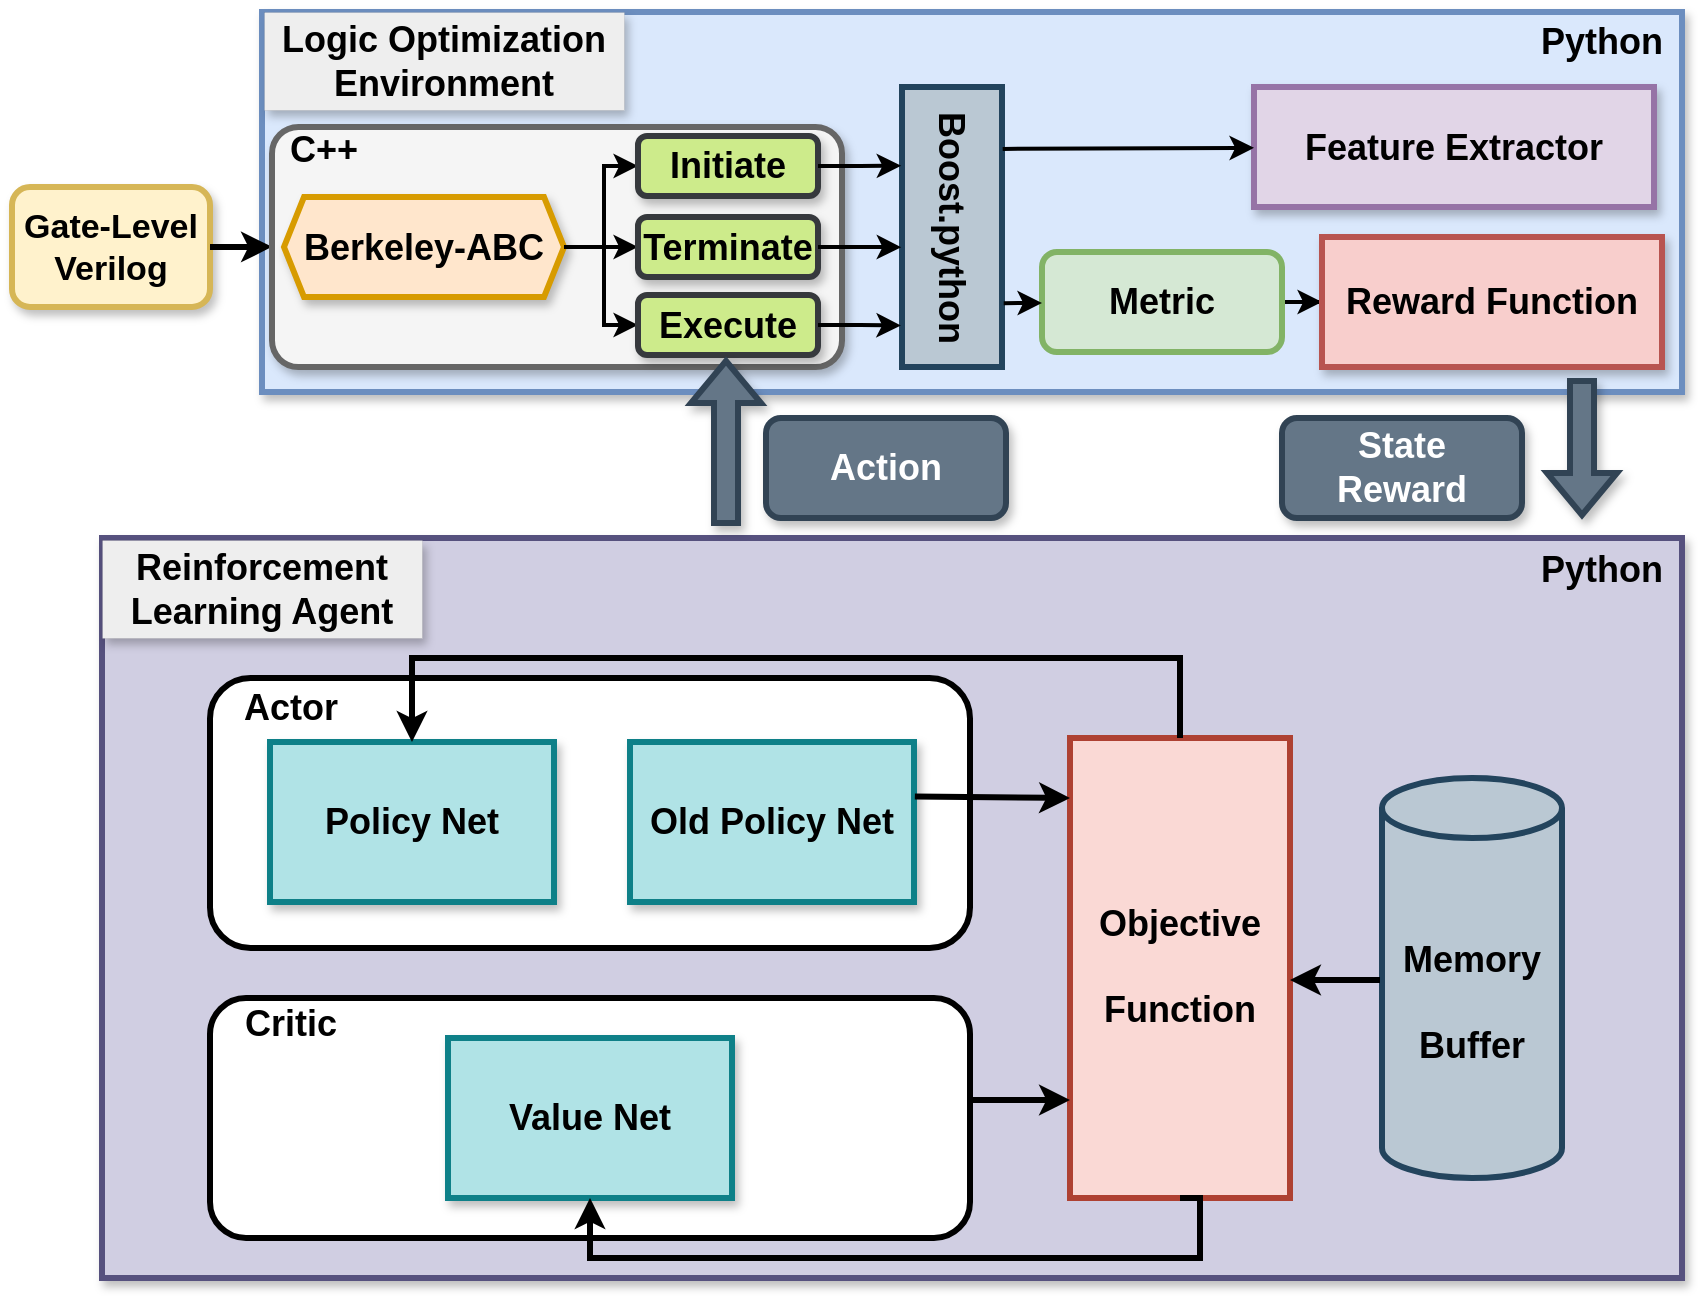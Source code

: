 <mxfile version="24.7.6">
  <diagram name="第 1 页" id="y6g35xjj4APtBhoC3D7p">
    <mxGraphModel dx="2298" dy="1345" grid="1" gridSize="10" guides="1" tooltips="1" connect="1" arrows="1" fold="1" page="1" pageScale="1" pageWidth="850" pageHeight="700" math="0" shadow="0">
      <root>
        <mxCell id="0" />
        <mxCell id="1" parent="0" />
        <mxCell id="uOctNLvVrp7-WB9e10jX-1" value="&lt;b style=&quot;font-size: 17px;&quot;&gt;&lt;font style=&quot;font-size: 17px;&quot;&gt;Gate-&lt;/font&gt;&lt;/b&gt;&lt;b style=&quot;font-size: 17px; background-color: initial;&quot;&gt;Level&lt;/b&gt;&lt;div style=&quot;font-size: 17px;&quot;&gt;&lt;div&gt;&lt;b&gt;&lt;font style=&quot;font-size: 17px;&quot;&gt;Verilog&lt;/font&gt;&lt;/b&gt;&lt;/div&gt;&lt;/div&gt;" style="rounded=1;whiteSpace=wrap;html=1;fillColor=#fff2cc;strokeColor=#d6b656;strokeWidth=3;shadow=1;" parent="1" vertex="1">
          <mxGeometry x="5" y="114.5" width="99" height="60" as="geometry" />
        </mxCell>
        <mxCell id="uOctNLvVrp7-WB9e10jX-2" value="" style="rounded=0;whiteSpace=wrap;html=1;fillColor=#dae8fc;strokeColor=#6c8ebf;strokeWidth=3;shadow=1;" parent="1" vertex="1">
          <mxGeometry x="130" y="27" width="710" height="190" as="geometry" />
        </mxCell>
        <mxCell id="uOctNLvVrp7-WB9e10jX-3" value="&lt;b style=&quot;&quot;&gt;&lt;font style=&quot;font-size: 18px;&quot;&gt;Feature Extractor&lt;/font&gt;&lt;/b&gt;" style="rounded=0;whiteSpace=wrap;html=1;fillColor=#e1d5e7;strokeColor=#9673a6;strokeWidth=3;shadow=1;" parent="1" vertex="1">
          <mxGeometry x="626" y="64.5" width="200" height="60" as="geometry" />
        </mxCell>
        <mxCell id="mRqJrL3Eu6v0HynvB5B--16" style="edgeStyle=orthogonalEdgeStyle;rounded=0;orthogonalLoop=1;jettySize=auto;html=1;entryX=0;entryY=0.5;entryDx=0;entryDy=0;strokeWidth=2;" parent="1" source="uOctNLvVrp7-WB9e10jX-5" target="uOctNLvVrp7-WB9e10jX-6" edge="1">
          <mxGeometry relative="1" as="geometry" />
        </mxCell>
        <mxCell id="uOctNLvVrp7-WB9e10jX-5" value="&lt;font size=&quot;1&quot; style=&quot;&quot;&gt;&lt;b style=&quot;font-size: 18px;&quot;&gt;Metric&lt;/b&gt;&lt;/font&gt;" style="rounded=1;whiteSpace=wrap;html=1;fillColor=#d5e8d4;strokeColor=#82b366;strokeWidth=3;" parent="1" vertex="1">
          <mxGeometry x="520" y="147" width="120" height="50" as="geometry" />
        </mxCell>
        <mxCell id="uOctNLvVrp7-WB9e10jX-6" value="&lt;b style=&quot;&quot;&gt;&lt;font style=&quot;font-size: 18px;&quot;&gt;Reward Function&lt;/font&gt;&lt;/b&gt;" style="rounded=0;whiteSpace=wrap;html=1;fillColor=#f8cecc;strokeColor=#b85450;strokeWidth=3;shadow=1;" parent="1" vertex="1">
          <mxGeometry x="660" y="139.5" width="170" height="65" as="geometry" />
        </mxCell>
        <mxCell id="uOctNLvVrp7-WB9e10jX-7" value="" style="endArrow=classic;html=1;rounded=0;strokeWidth=3;entryX=-0.004;entryY=0.225;entryDx=0;entryDy=0;entryPerimeter=0;exitX=1;exitY=0.5;exitDx=0;exitDy=0;" parent="1" source="uOctNLvVrp7-WB9e10jX-1" edge="1">
          <mxGeometry width="50" height="50" relative="1" as="geometry">
            <mxPoint x="77" y="144" as="sourcePoint" />
            <mxPoint x="135.0" y="144.41" as="targetPoint" />
          </mxGeometry>
        </mxCell>
        <mxCell id="uOctNLvVrp7-WB9e10jX-16" value="&lt;font size=&quot;1&quot; style=&quot;&quot;&gt;&lt;b style=&quot;font-size: 18px;&quot;&gt;Action&lt;/b&gt;&lt;/font&gt;&lt;span style=&quot;color: rgba(0, 0, 0, 0); font-family: monospace; font-size: 0px; text-align: start; text-wrap: nowrap;&quot;&gt;%3CmxGraphModel%3E%3Croot%3E%3CmxCell%20id%3D%220%22%2F%3E%3CmxCell%20id%3D%221%22%20parent%3D%220%22%2F%3E%3CmxCell%20id%3D%222%22%20value%3D%22%26lt%3Bfont%20size%3D%26quot%3B1%26quot%3B%20style%3D%26quot%3B%26quot%3B%26gt%3B%26lt%3Bb%20style%3D%26quot%3Bfont-size%3A%2018px%3B%26quot%3B%26gt%3BMetric%26lt%3B%2Fb%26gt%3B%26lt%3B%2Ffont%26gt%3B%22%20style%3D%22rounded%3D1%3BwhiteSpace%3Dwrap%3Bhtml%3D1%3BfillColor%3D%23dae8fc%3BstrokeColor%3D%236c8ebf%3BstrokeWidth%3D3%3B%22%20vertex%3D%221%22%20parent%3D%221%22%3E%3CmxGeometry%20x%3D%22340%22%20y%3D%22130%22%20width%3D%22120%22%20height%3D%2250%22%20as%3D%22geometry%22%2F%3E%3C%2FmxCell%3E%3C%2Froot%3E%3C%2FmxGraphModel%3E&lt;/span&gt;" style="rounded=1;whiteSpace=wrap;html=1;fillColor=#647687;strokeColor=#314354;strokeWidth=3;fontColor=#ffffff;shadow=1;" parent="1" vertex="1">
          <mxGeometry x="382" y="230" width="120" height="50" as="geometry" />
        </mxCell>
        <mxCell id="uOctNLvVrp7-WB9e10jX-17" value="&lt;span style=&quot;font-size: 18px;&quot;&gt;&lt;b&gt;State&lt;/b&gt;&lt;/span&gt;&lt;div&gt;&lt;span style=&quot;font-size: 18px;&quot;&gt;&lt;b&gt;Reward&lt;/b&gt;&lt;/span&gt;&lt;/div&gt;" style="rounded=1;whiteSpace=wrap;html=1;fillColor=#647687;strokeColor=#314354;strokeWidth=3;fontColor=#ffffff;shadow=1;" parent="1" vertex="1">
          <mxGeometry x="640" y="230" width="120" height="50" as="geometry" />
        </mxCell>
        <mxCell id="uOctNLvVrp7-WB9e10jX-19" value="" style="shape=flexArrow;endArrow=classic;html=1;rounded=0;strokeWidth=3;fillColor=#647687;strokeColor=#314354;shadow=1;" parent="1" edge="1">
          <mxGeometry width="50" height="50" relative="1" as="geometry">
            <mxPoint x="790" y="210" as="sourcePoint" />
            <mxPoint x="790" y="280" as="targetPoint" />
          </mxGeometry>
        </mxCell>
        <mxCell id="uOctNLvVrp7-WB9e10jX-21" value="" style="rounded=0;whiteSpace=wrap;html=1;fillColor=#d0cee2;strokeColor=#56517e;strokeWidth=3;shadow=1;" parent="1" vertex="1">
          <mxGeometry x="50" y="290" width="790" height="370" as="geometry" />
        </mxCell>
        <mxCell id="uOctNLvVrp7-WB9e10jX-23" value="&lt;font size=&quot;1&quot; style=&quot;&quot;&gt;&lt;b style=&quot;font-size: 18px;&quot;&gt;Reinforcement Learning Agent&lt;/b&gt;&lt;/font&gt;" style="text;html=1;align=center;verticalAlign=middle;whiteSpace=wrap;rounded=0;fillColor=#eeeeee;strokeColor=#36393d;strokeWidth=0;shadow=1;" parent="1" vertex="1">
          <mxGeometry x="50" y="291" width="160" height="49" as="geometry" />
        </mxCell>
        <mxCell id="uOctNLvVrp7-WB9e10jX-24" value="" style="rounded=1;whiteSpace=wrap;html=1;strokeWidth=3;" parent="1" vertex="1">
          <mxGeometry x="104" y="360" width="380" height="135" as="geometry" />
        </mxCell>
        <mxCell id="uOctNLvVrp7-WB9e10jX-27" value="&lt;b style=&quot;&quot;&gt;&lt;font style=&quot;font-size: 18px;&quot;&gt;Policy Net&lt;/font&gt;&lt;/b&gt;" style="rounded=0;whiteSpace=wrap;html=1;fillColor=#b0e3e6;strokeColor=#0e8088;strokeWidth=3;shadow=1;" parent="1" vertex="1">
          <mxGeometry x="134" y="392" width="142" height="80" as="geometry" />
        </mxCell>
        <mxCell id="uOctNLvVrp7-WB9e10jX-28" value="&lt;b style=&quot;&quot;&gt;&lt;font style=&quot;font-size: 18px;&quot;&gt;Old Policy Net&lt;/font&gt;&lt;/b&gt;" style="rounded=0;whiteSpace=wrap;html=1;fillColor=#b0e3e6;strokeColor=#0e8088;strokeWidth=3;shadow=1;" parent="1" vertex="1">
          <mxGeometry x="314" y="392" width="142" height="80" as="geometry" />
        </mxCell>
        <mxCell id="uOctNLvVrp7-WB9e10jX-29" value="&lt;font style=&quot;font-size: 18px;&quot;&gt;&lt;b&gt;Objective&lt;/b&gt;&lt;/font&gt;&lt;div style=&quot;font-size: 18px;&quot;&gt;&lt;font style=&quot;font-size: 18px;&quot;&gt;&lt;b&gt;&lt;br&gt;&lt;/b&gt;&lt;/font&gt;&lt;/div&gt;&lt;div style=&quot;font-size: 18px;&quot;&gt;&lt;font style=&quot;font-size: 18px;&quot;&gt;&lt;b&gt;Function&lt;/b&gt;&lt;/font&gt;&lt;/div&gt;" style="rounded=0;whiteSpace=wrap;html=1;fillColor=#fad9d5;strokeColor=#ae4132;strokeWidth=3;" parent="1" vertex="1">
          <mxGeometry x="534" y="390" width="110" height="230" as="geometry" />
        </mxCell>
        <mxCell id="uOctNLvVrp7-WB9e10jX-30" value="" style="rounded=1;whiteSpace=wrap;html=1;strokeWidth=3;" parent="1" vertex="1">
          <mxGeometry x="104" y="520" width="380" height="120" as="geometry" />
        </mxCell>
        <mxCell id="uOctNLvVrp7-WB9e10jX-31" value="&lt;b style=&quot;&quot;&gt;&lt;font style=&quot;font-size: 18px;&quot;&gt;Value Net&lt;/font&gt;&lt;/b&gt;" style="rounded=0;whiteSpace=wrap;html=1;fillColor=#b0e3e6;strokeColor=#0e8088;strokeWidth=3;shadow=1;" parent="1" vertex="1">
          <mxGeometry x="223" y="540" width="142" height="80" as="geometry" />
        </mxCell>
        <mxCell id="uOctNLvVrp7-WB9e10jX-32" value="&lt;font style=&quot;font-size: 18px;&quot;&gt;&lt;b&gt;Memory&lt;/b&gt;&lt;/font&gt;&lt;div style=&quot;font-size: 18px;&quot;&gt;&lt;font style=&quot;font-size: 18px;&quot;&gt;&lt;b&gt;&lt;br&gt;&lt;/b&gt;&lt;/font&gt;&lt;/div&gt;&lt;div style=&quot;font-size: 18px;&quot;&gt;&lt;font style=&quot;font-size: 18px;&quot;&gt;&lt;b&gt;Buffer&lt;/b&gt;&lt;/font&gt;&lt;/div&gt;" style="shape=cylinder3;whiteSpace=wrap;html=1;boundedLbl=1;backgroundOutline=1;size=15;fillColor=#bac8d3;strokeColor=#23445d;strokeWidth=3;" parent="1" vertex="1">
          <mxGeometry x="690" y="410" width="90" height="200" as="geometry" />
        </mxCell>
        <mxCell id="uOctNLvVrp7-WB9e10jX-33" value="&lt;span style=&quot;font-size: 18px;&quot;&gt;&lt;b&gt;Actor&lt;/b&gt;&lt;/span&gt;" style="text;html=1;align=center;verticalAlign=middle;whiteSpace=wrap;rounded=0;" parent="1" vertex="1">
          <mxGeometry x="104" y="360" width="81" height="30" as="geometry" />
        </mxCell>
        <mxCell id="uOctNLvVrp7-WB9e10jX-34" value="&lt;span style=&quot;font-size: 18px;&quot;&gt;&lt;b&gt;Critic&lt;/b&gt;&lt;/span&gt;" style="text;html=1;align=center;verticalAlign=middle;whiteSpace=wrap;rounded=0;" parent="1" vertex="1">
          <mxGeometry x="104" y="518" width="81" height="30" as="geometry" />
        </mxCell>
        <mxCell id="uOctNLvVrp7-WB9e10jX-35" value="" style="endArrow=classic;html=1;rounded=0;strokeWidth=3;entryX=-0.004;entryY=0.225;entryDx=0;entryDy=0;entryPerimeter=0;exitX=1.003;exitY=0.341;exitDx=0;exitDy=0;exitPerimeter=0;" parent="1" source="uOctNLvVrp7-WB9e10jX-28" edge="1">
          <mxGeometry width="50" height="50" relative="1" as="geometry">
            <mxPoint x="486" y="420" as="sourcePoint" />
            <mxPoint x="534" y="420" as="targetPoint" />
          </mxGeometry>
        </mxCell>
        <mxCell id="uOctNLvVrp7-WB9e10jX-36" value="" style="endArrow=classic;html=1;rounded=0;strokeWidth=3;entryX=-0.004;entryY=0.225;entryDx=0;entryDy=0;entryPerimeter=0;" parent="1" edge="1">
          <mxGeometry width="50" height="50" relative="1" as="geometry">
            <mxPoint x="484" y="571" as="sourcePoint" />
            <mxPoint x="534" y="571" as="targetPoint" />
          </mxGeometry>
        </mxCell>
        <mxCell id="uOctNLvVrp7-WB9e10jX-37" value="" style="endArrow=classic;html=1;rounded=0;strokeWidth=3;exitX=0.5;exitY=0;exitDx=0;exitDy=0;edgeStyle=orthogonalEdgeStyle;" parent="1" source="uOctNLvVrp7-WB9e10jX-29" target="uOctNLvVrp7-WB9e10jX-27" edge="1">
          <mxGeometry width="50" height="50" relative="1" as="geometry">
            <mxPoint x="466" y="429" as="sourcePoint" />
            <mxPoint x="544" y="430" as="targetPoint" />
            <Array as="points">
              <mxPoint x="589" y="350" />
              <mxPoint x="205" y="350" />
            </Array>
          </mxGeometry>
        </mxCell>
        <mxCell id="uOctNLvVrp7-WB9e10jX-38" value="" style="endArrow=classic;html=1;rounded=0;strokeWidth=3;exitX=0.5;exitY=1;exitDx=0;exitDy=0;edgeStyle=orthogonalEdgeStyle;entryX=0.5;entryY=1;entryDx=0;entryDy=0;" parent="1" source="uOctNLvVrp7-WB9e10jX-29" target="uOctNLvVrp7-WB9e10jX-31" edge="1">
          <mxGeometry width="50" height="50" relative="1" as="geometry">
            <mxPoint x="599" y="400" as="sourcePoint" />
            <mxPoint x="215" y="402" as="targetPoint" />
            <Array as="points">
              <mxPoint x="599" y="620" />
              <mxPoint x="599" y="650" />
              <mxPoint x="294" y="650" />
            </Array>
          </mxGeometry>
        </mxCell>
        <mxCell id="uOctNLvVrp7-WB9e10jX-39" value="" style="endArrow=classic;html=1;rounded=0;strokeWidth=3;entryX=-0.004;entryY=0.225;entryDx=0;entryDy=0;entryPerimeter=0;" parent="1" edge="1">
          <mxGeometry width="50" height="50" relative="1" as="geometry">
            <mxPoint x="689" y="511" as="sourcePoint" />
            <mxPoint x="644" y="511" as="targetPoint" />
          </mxGeometry>
        </mxCell>
        <mxCell id="mRqJrL3Eu6v0HynvB5B--1" value="" style="rounded=1;whiteSpace=wrap;html=1;fillColor=#f5f5f5;fontColor=#333333;strokeColor=#666666;strokeWidth=3;shadow=1;arcSize=11;" parent="1" vertex="1">
          <mxGeometry x="135" y="84.5" width="285" height="120" as="geometry" />
        </mxCell>
        <mxCell id="Z6-IWBhORdnSb49iaQ7a-1" value="&lt;b style=&quot;font-size: 18px;&quot;&gt;Logic Optimization&lt;/b&gt;&lt;div&gt;&lt;font size=&quot;1&quot;&gt;&lt;b style=&quot;font-size: 18px;&quot;&gt;Environment&lt;/b&gt;&lt;/font&gt;&lt;/div&gt;" style="text;html=1;align=center;verticalAlign=middle;whiteSpace=wrap;rounded=0;fillColor=#eeeeee;strokeColor=#36393d;strokeWidth=0;shadow=1;" parent="1" vertex="1">
          <mxGeometry x="131" y="27" width="180" height="49" as="geometry" />
        </mxCell>
        <mxCell id="mRqJrL3Eu6v0HynvB5B--13" style="edgeStyle=orthogonalEdgeStyle;rounded=0;orthogonalLoop=1;jettySize=auto;html=1;entryX=0;entryY=0.5;entryDx=0;entryDy=0;strokeWidth=2;" parent="1" source="uOctNLvVrp7-WB9e10jX-4" target="mRqJrL3Eu6v0HynvB5B--8" edge="1">
          <mxGeometry relative="1" as="geometry" />
        </mxCell>
        <mxCell id="mRqJrL3Eu6v0HynvB5B--14" style="edgeStyle=orthogonalEdgeStyle;rounded=0;orthogonalLoop=1;jettySize=auto;html=1;entryX=0;entryY=0.5;entryDx=0;entryDy=0;strokeWidth=2;" parent="1" source="uOctNLvVrp7-WB9e10jX-4" target="mRqJrL3Eu6v0HynvB5B--11" edge="1">
          <mxGeometry relative="1" as="geometry" />
        </mxCell>
        <mxCell id="uOctNLvVrp7-WB9e10jX-4" value="&lt;span style=&quot;font-size: 18px;&quot;&gt;&lt;b&gt;Berkeley-ABC&lt;/b&gt;&lt;/span&gt;" style="shape=hexagon;perimeter=hexagonPerimeter2;whiteSpace=wrap;html=1;fixedSize=1;fillColor=#ffe6cc;strokeColor=#d79b00;strokeWidth=3;shadow=1;rounded=0;size=10;" parent="1" vertex="1">
          <mxGeometry x="141" y="119.5" width="140" height="50" as="geometry" />
        </mxCell>
        <mxCell id="mRqJrL3Eu6v0HynvB5B--2" value="&lt;font style=&quot;font-size: 18px;&quot;&gt;&lt;b&gt;C++&lt;/b&gt;&lt;/font&gt;" style="text;html=1;align=center;verticalAlign=middle;whiteSpace=wrap;rounded=0;" parent="1" vertex="1">
          <mxGeometry x="131" y="81" width="60" height="30" as="geometry" />
        </mxCell>
        <mxCell id="mRqJrL3Eu6v0HynvB5B--3" value="&lt;font style=&quot;font-size: 18px;&quot;&gt;&lt;b&gt;Python&lt;/b&gt;&lt;/font&gt;" style="text;html=1;align=center;verticalAlign=middle;whiteSpace=wrap;rounded=0;" parent="1" vertex="1">
          <mxGeometry x="770" y="27" width="60" height="30" as="geometry" />
        </mxCell>
        <mxCell id="mRqJrL3Eu6v0HynvB5B--6" value="" style="group" parent="1" vertex="1" connectable="0">
          <mxGeometry x="450" y="64.5" width="50" height="140" as="geometry" />
        </mxCell>
        <mxCell id="mRqJrL3Eu6v0HynvB5B--4" value="&lt;div style=&quot;&quot;&gt;&lt;br&gt;&lt;/div&gt;" style="rounded=0;whiteSpace=wrap;html=1;fillColor=#bac8d3;strokeColor=#23445d;strokeWidth=3;align=center;" parent="mRqJrL3Eu6v0HynvB5B--6" vertex="1">
          <mxGeometry width="50" height="140" as="geometry" />
        </mxCell>
        <mxCell id="mRqJrL3Eu6v0HynvB5B--5" value="&lt;b style=&quot;font-size: 18px;&quot;&gt;Boost.python&lt;/b&gt;" style="text;html=1;align=center;verticalAlign=middle;whiteSpace=wrap;rounded=0;direction=south;rotation=90;" parent="mRqJrL3Eu6v0HynvB5B--6" vertex="1">
          <mxGeometry x="-32.5" y="57.5" width="115" height="25" as="geometry" />
        </mxCell>
        <mxCell id="mRqJrL3Eu6v0HynvB5B--12" style="edgeStyle=orthogonalEdgeStyle;rounded=0;orthogonalLoop=1;jettySize=auto;html=1;entryX=1;entryY=0.5;entryDx=0;entryDy=0;startArrow=classic;startFill=1;endArrow=none;endFill=0;strokeWidth=2;" parent="1" source="mRqJrL3Eu6v0HynvB5B--7" target="uOctNLvVrp7-WB9e10jX-4" edge="1">
          <mxGeometry relative="1" as="geometry">
            <Array as="points">
              <mxPoint x="301" y="104" />
              <mxPoint x="301" y="145" />
            </Array>
          </mxGeometry>
        </mxCell>
        <mxCell id="mRqJrL3Eu6v0HynvB5B--7" value="&lt;b style=&quot;font-size: 18px;&quot;&gt;Initiate&lt;/b&gt;" style="rounded=1;whiteSpace=wrap;html=1;fillColor=#cdeb8b;strokeColor=#36393d;strokeWidth=3;shadow=1;" parent="1" vertex="1">
          <mxGeometry x="318" y="89" width="90" height="30" as="geometry" />
        </mxCell>
        <mxCell id="mRqJrL3Eu6v0HynvB5B--8" value="&lt;b style=&quot;font-size: 18px;&quot;&gt;Terminate&lt;/b&gt;" style="rounded=1;whiteSpace=wrap;html=1;fillColor=#cdeb8b;strokeColor=#36393d;strokeWidth=3;shadow=1;" parent="1" vertex="1">
          <mxGeometry x="318" y="129.5" width="90" height="30" as="geometry" />
        </mxCell>
        <mxCell id="mRqJrL3Eu6v0HynvB5B--11" value="&lt;b style=&quot;font-size: 18px;&quot;&gt;Execute&lt;/b&gt;" style="rounded=1;whiteSpace=wrap;html=1;fillColor=#cdeb8b;strokeColor=#36393d;strokeWidth=3;shadow=1;" parent="1" vertex="1">
          <mxGeometry x="318" y="168.5" width="90" height="30" as="geometry" />
        </mxCell>
        <mxCell id="mRqJrL3Eu6v0HynvB5B--17" style="rounded=0;orthogonalLoop=1;jettySize=auto;html=1;entryX=1.017;entryY=0.772;entryDx=0;entryDy=0;entryPerimeter=0;endArrow=none;endFill=0;startArrow=classic;startFill=1;strokeWidth=2;" parent="1" source="uOctNLvVrp7-WB9e10jX-5" target="mRqJrL3Eu6v0HynvB5B--4" edge="1">
          <mxGeometry relative="1" as="geometry" />
        </mxCell>
        <mxCell id="mRqJrL3Eu6v0HynvB5B--18" style="rounded=0;orthogonalLoop=1;jettySize=auto;html=1;entryX=1.007;entryY=0.221;entryDx=0;entryDy=0;entryPerimeter=0;strokeWidth=2;startArrow=classic;startFill=1;endArrow=none;endFill=0;" parent="1" source="uOctNLvVrp7-WB9e10jX-3" target="mRqJrL3Eu6v0HynvB5B--4" edge="1">
          <mxGeometry relative="1" as="geometry" />
        </mxCell>
        <mxCell id="mRqJrL3Eu6v0HynvB5B--20" style="edgeStyle=orthogonalEdgeStyle;rounded=0;orthogonalLoop=1;jettySize=auto;html=1;entryX=-0.008;entryY=0.281;entryDx=0;entryDy=0;entryPerimeter=0;strokeWidth=2;" parent="1" source="mRqJrL3Eu6v0HynvB5B--7" target="mRqJrL3Eu6v0HynvB5B--4" edge="1">
          <mxGeometry relative="1" as="geometry" />
        </mxCell>
        <mxCell id="mRqJrL3Eu6v0HynvB5B--21" style="edgeStyle=orthogonalEdgeStyle;rounded=0;orthogonalLoop=1;jettySize=auto;html=1;entryX=-0.008;entryY=0.572;entryDx=0;entryDy=0;entryPerimeter=0;strokeWidth=2;" parent="1" source="mRqJrL3Eu6v0HynvB5B--8" target="mRqJrL3Eu6v0HynvB5B--4" edge="1">
          <mxGeometry relative="1" as="geometry" />
        </mxCell>
        <mxCell id="mRqJrL3Eu6v0HynvB5B--22" style="edgeStyle=orthogonalEdgeStyle;rounded=0;orthogonalLoop=1;jettySize=auto;html=1;entryX=-0.011;entryY=0.852;entryDx=0;entryDy=0;entryPerimeter=0;strokeWidth=2;" parent="1" source="mRqJrL3Eu6v0HynvB5B--11" target="mRqJrL3Eu6v0HynvB5B--4" edge="1">
          <mxGeometry relative="1" as="geometry" />
        </mxCell>
        <mxCell id="mRqJrL3Eu6v0HynvB5B--23" value="&lt;font style=&quot;font-size: 18px;&quot;&gt;&lt;b&gt;Python&lt;/b&gt;&lt;/font&gt;" style="text;html=1;align=center;verticalAlign=middle;whiteSpace=wrap;rounded=0;" parent="1" vertex="1">
          <mxGeometry x="770" y="291" width="60" height="30" as="geometry" />
        </mxCell>
        <mxCell id="uOctNLvVrp7-WB9e10jX-20" value="" style="shape=flexArrow;endArrow=classic;html=1;rounded=0;strokeWidth=3;fillColor=#647687;strokeColor=#314354;shadow=1;" parent="1" edge="1">
          <mxGeometry width="50" height="50" relative="1" as="geometry">
            <mxPoint x="362" y="284" as="sourcePoint" />
            <mxPoint x="362" y="200" as="targetPoint" />
          </mxGeometry>
        </mxCell>
      </root>
    </mxGraphModel>
  </diagram>
</mxfile>
